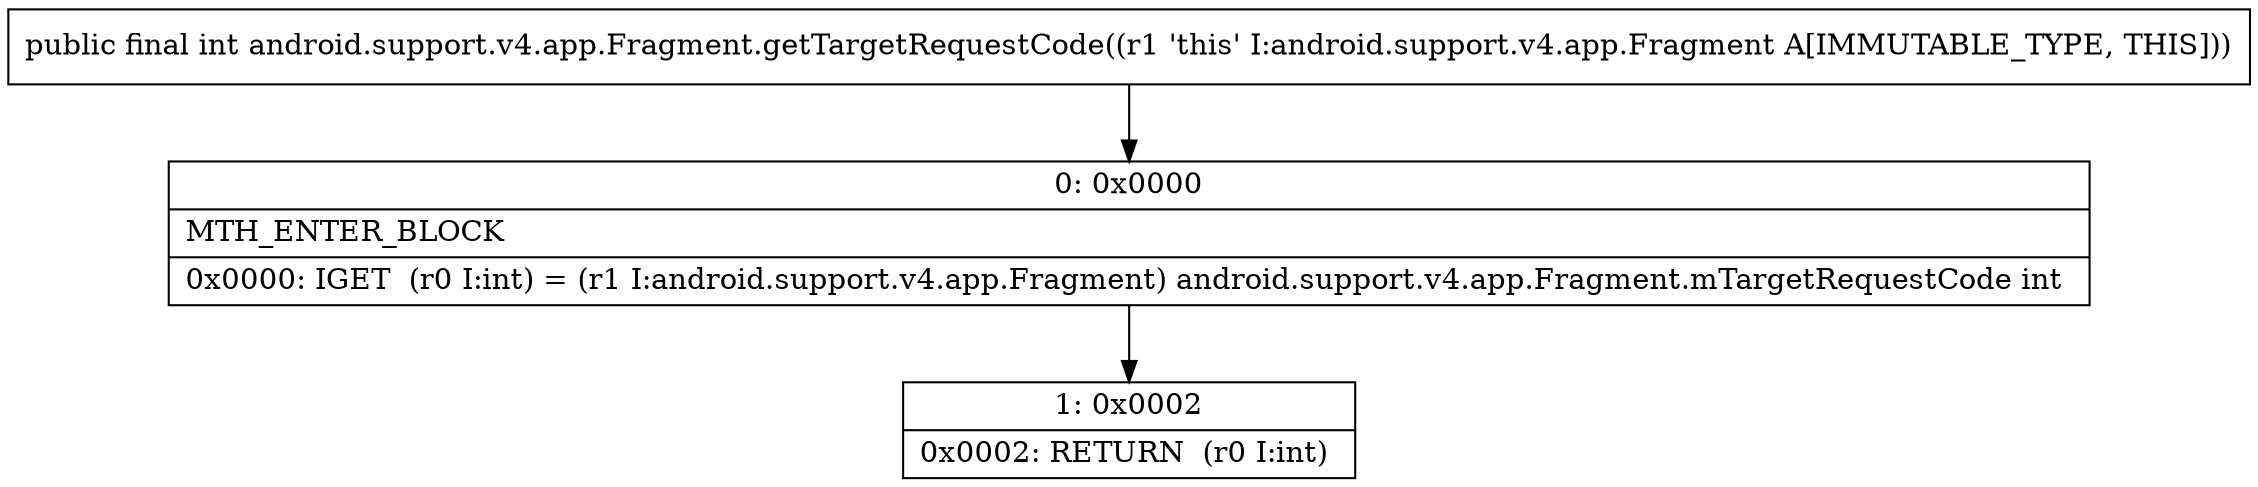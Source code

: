 digraph "CFG forandroid.support.v4.app.Fragment.getTargetRequestCode()I" {
Node_0 [shape=record,label="{0\:\ 0x0000|MTH_ENTER_BLOCK\l|0x0000: IGET  (r0 I:int) = (r1 I:android.support.v4.app.Fragment) android.support.v4.app.Fragment.mTargetRequestCode int \l}"];
Node_1 [shape=record,label="{1\:\ 0x0002|0x0002: RETURN  (r0 I:int) \l}"];
MethodNode[shape=record,label="{public final int android.support.v4.app.Fragment.getTargetRequestCode((r1 'this' I:android.support.v4.app.Fragment A[IMMUTABLE_TYPE, THIS])) }"];
MethodNode -> Node_0;
Node_0 -> Node_1;
}

